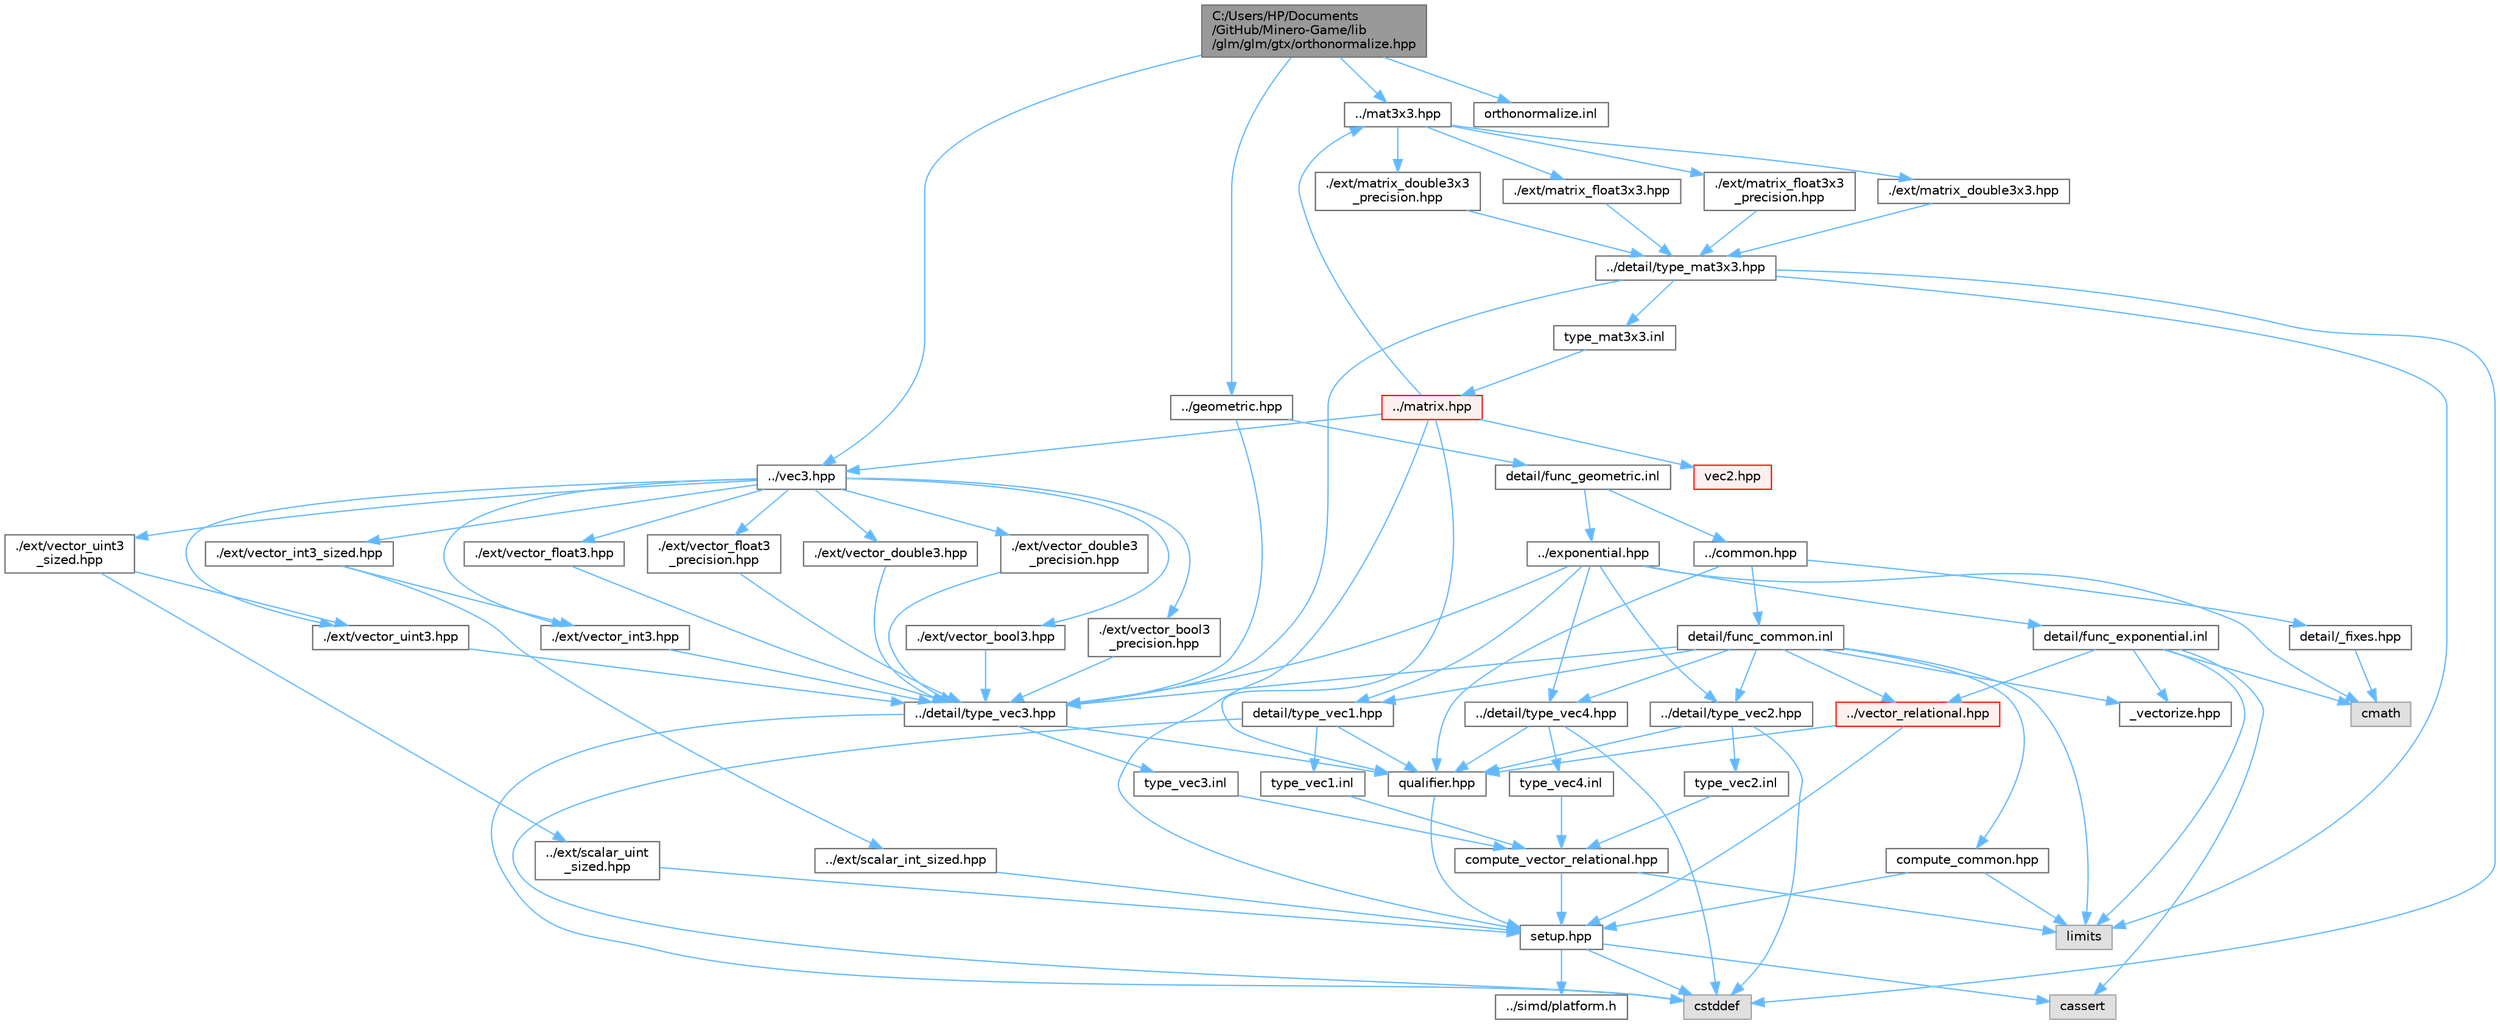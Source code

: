 digraph "C:/Users/HP/Documents/GitHub/Minero-Game/lib/glm/glm/gtx/orthonormalize.hpp"
{
 // LATEX_PDF_SIZE
  bgcolor="transparent";
  edge [fontname=Helvetica,fontsize=10,labelfontname=Helvetica,labelfontsize=10];
  node [fontname=Helvetica,fontsize=10,shape=box,height=0.2,width=0.4];
  Node1 [id="Node000001",label="C:/Users/HP/Documents\l/GitHub/Minero-Game/lib\l/glm/glm/gtx/orthonormalize.hpp",height=0.2,width=0.4,color="gray40", fillcolor="grey60", style="filled", fontcolor="black",tooltip=" "];
  Node1 -> Node2 [id="edge1_Node000001_Node000002",color="steelblue1",style="solid",tooltip=" "];
  Node2 [id="Node000002",label="../vec3.hpp",height=0.2,width=0.4,color="grey40", fillcolor="white", style="filled",URL="$lib_2glm_2glm_2vec3_8hpp.html",tooltip=" "];
  Node2 -> Node3 [id="edge2_Node000002_Node000003",color="steelblue1",style="solid",tooltip=" "];
  Node3 [id="Node000003",label="./ext/vector_bool3.hpp",height=0.2,width=0.4,color="grey40", fillcolor="white", style="filled",URL="$lib_2glm_2glm_2ext_2vector__bool3_8hpp.html",tooltip=" "];
  Node3 -> Node4 [id="edge3_Node000003_Node000004",color="steelblue1",style="solid",tooltip=" "];
  Node4 [id="Node000004",label="../detail/type_vec3.hpp",height=0.2,width=0.4,color="grey40", fillcolor="white", style="filled",URL="$lib_2glm_2glm_2detail_2type__vec3_8hpp.html",tooltip=" "];
  Node4 -> Node5 [id="edge4_Node000004_Node000005",color="steelblue1",style="solid",tooltip=" "];
  Node5 [id="Node000005",label="qualifier.hpp",height=0.2,width=0.4,color="grey40", fillcolor="white", style="filled",URL="$lib_2glm_2glm_2detail_2qualifier_8hpp.html",tooltip=" "];
  Node5 -> Node6 [id="edge5_Node000005_Node000006",color="steelblue1",style="solid",tooltip=" "];
  Node6 [id="Node000006",label="setup.hpp",height=0.2,width=0.4,color="grey40", fillcolor="white", style="filled",URL="$lib_2glm_2glm_2detail_2setup_8hpp.html",tooltip=" "];
  Node6 -> Node7 [id="edge6_Node000006_Node000007",color="steelblue1",style="solid",tooltip=" "];
  Node7 [id="Node000007",label="cassert",height=0.2,width=0.4,color="grey60", fillcolor="#E0E0E0", style="filled",tooltip=" "];
  Node6 -> Node8 [id="edge7_Node000006_Node000008",color="steelblue1",style="solid",tooltip=" "];
  Node8 [id="Node000008",label="cstddef",height=0.2,width=0.4,color="grey60", fillcolor="#E0E0E0", style="filled",tooltip=" "];
  Node6 -> Node9 [id="edge8_Node000006_Node000009",color="steelblue1",style="solid",tooltip=" "];
  Node9 [id="Node000009",label="../simd/platform.h",height=0.2,width=0.4,color="grey40", fillcolor="white", style="filled",URL="$lib_2glm_2glm_2simd_2platform_8h.html",tooltip=" "];
  Node4 -> Node8 [id="edge9_Node000004_Node000008",color="steelblue1",style="solid",tooltip=" "];
  Node4 -> Node10 [id="edge10_Node000004_Node000010",color="steelblue1",style="solid",tooltip=" "];
  Node10 [id="Node000010",label="type_vec3.inl",height=0.2,width=0.4,color="grey40", fillcolor="white", style="filled",URL="$lib_2glm_2glm_2detail_2type__vec3_8inl.html",tooltip=" "];
  Node10 -> Node11 [id="edge11_Node000010_Node000011",color="steelblue1",style="solid",tooltip=" "];
  Node11 [id="Node000011",label="compute_vector_relational.hpp",height=0.2,width=0.4,color="grey40", fillcolor="white", style="filled",URL="$lib_2glm_2glm_2detail_2compute__vector__relational_8hpp.html",tooltip=" "];
  Node11 -> Node6 [id="edge12_Node000011_Node000006",color="steelblue1",style="solid",tooltip=" "];
  Node11 -> Node12 [id="edge13_Node000011_Node000012",color="steelblue1",style="solid",tooltip=" "];
  Node12 [id="Node000012",label="limits",height=0.2,width=0.4,color="grey60", fillcolor="#E0E0E0", style="filled",tooltip=" "];
  Node2 -> Node13 [id="edge14_Node000002_Node000013",color="steelblue1",style="solid",tooltip=" "];
  Node13 [id="Node000013",label="./ext/vector_bool3\l_precision.hpp",height=0.2,width=0.4,color="grey40", fillcolor="white", style="filled",URL="$lib_2glm_2glm_2ext_2vector__bool3__precision_8hpp.html",tooltip=" "];
  Node13 -> Node4 [id="edge15_Node000013_Node000004",color="steelblue1",style="solid",tooltip=" "];
  Node2 -> Node14 [id="edge16_Node000002_Node000014",color="steelblue1",style="solid",tooltip=" "];
  Node14 [id="Node000014",label="./ext/vector_float3.hpp",height=0.2,width=0.4,color="grey40", fillcolor="white", style="filled",URL="$lib_2glm_2glm_2ext_2vector__float3_8hpp.html",tooltip=" "];
  Node14 -> Node4 [id="edge17_Node000014_Node000004",color="steelblue1",style="solid",tooltip=" "];
  Node2 -> Node15 [id="edge18_Node000002_Node000015",color="steelblue1",style="solid",tooltip=" "];
  Node15 [id="Node000015",label="./ext/vector_float3\l_precision.hpp",height=0.2,width=0.4,color="grey40", fillcolor="white", style="filled",URL="$lib_2glm_2glm_2ext_2vector__float3__precision_8hpp.html",tooltip=" "];
  Node15 -> Node4 [id="edge19_Node000015_Node000004",color="steelblue1",style="solid",tooltip=" "];
  Node2 -> Node16 [id="edge20_Node000002_Node000016",color="steelblue1",style="solid",tooltip=" "];
  Node16 [id="Node000016",label="./ext/vector_double3.hpp",height=0.2,width=0.4,color="grey40", fillcolor="white", style="filled",URL="$lib_2glm_2glm_2ext_2vector__double3_8hpp.html",tooltip=" "];
  Node16 -> Node4 [id="edge21_Node000016_Node000004",color="steelblue1",style="solid",tooltip=" "];
  Node2 -> Node17 [id="edge22_Node000002_Node000017",color="steelblue1",style="solid",tooltip=" "];
  Node17 [id="Node000017",label="./ext/vector_double3\l_precision.hpp",height=0.2,width=0.4,color="grey40", fillcolor="white", style="filled",URL="$lib_2glm_2glm_2ext_2vector__double3__precision_8hpp.html",tooltip=" "];
  Node17 -> Node4 [id="edge23_Node000017_Node000004",color="steelblue1",style="solid",tooltip=" "];
  Node2 -> Node18 [id="edge24_Node000002_Node000018",color="steelblue1",style="solid",tooltip=" "];
  Node18 [id="Node000018",label="./ext/vector_int3.hpp",height=0.2,width=0.4,color="grey40", fillcolor="white", style="filled",URL="$lib_2glm_2glm_2ext_2vector__int3_8hpp.html",tooltip=" "];
  Node18 -> Node4 [id="edge25_Node000018_Node000004",color="steelblue1",style="solid",tooltip=" "];
  Node2 -> Node19 [id="edge26_Node000002_Node000019",color="steelblue1",style="solid",tooltip=" "];
  Node19 [id="Node000019",label="./ext/vector_int3_sized.hpp",height=0.2,width=0.4,color="grey40", fillcolor="white", style="filled",URL="$lib_2glm_2glm_2ext_2vector__int3__sized_8hpp.html",tooltip=" "];
  Node19 -> Node18 [id="edge27_Node000019_Node000018",color="steelblue1",style="solid",tooltip=" "];
  Node19 -> Node20 [id="edge28_Node000019_Node000020",color="steelblue1",style="solid",tooltip=" "];
  Node20 [id="Node000020",label="../ext/scalar_int_sized.hpp",height=0.2,width=0.4,color="grey40", fillcolor="white", style="filled",URL="$lib_2glm_2glm_2ext_2scalar__int__sized_8hpp.html",tooltip=" "];
  Node20 -> Node6 [id="edge29_Node000020_Node000006",color="steelblue1",style="solid",tooltip=" "];
  Node2 -> Node21 [id="edge30_Node000002_Node000021",color="steelblue1",style="solid",tooltip=" "];
  Node21 [id="Node000021",label="./ext/vector_uint3.hpp",height=0.2,width=0.4,color="grey40", fillcolor="white", style="filled",URL="$lib_2glm_2glm_2ext_2vector__uint3_8hpp.html",tooltip=" "];
  Node21 -> Node4 [id="edge31_Node000021_Node000004",color="steelblue1",style="solid",tooltip=" "];
  Node2 -> Node22 [id="edge32_Node000002_Node000022",color="steelblue1",style="solid",tooltip=" "];
  Node22 [id="Node000022",label="./ext/vector_uint3\l_sized.hpp",height=0.2,width=0.4,color="grey40", fillcolor="white", style="filled",URL="$lib_2glm_2glm_2ext_2vector__uint3__sized_8hpp.html",tooltip=" "];
  Node22 -> Node21 [id="edge33_Node000022_Node000021",color="steelblue1",style="solid",tooltip=" "];
  Node22 -> Node23 [id="edge34_Node000022_Node000023",color="steelblue1",style="solid",tooltip=" "];
  Node23 [id="Node000023",label="../ext/scalar_uint\l_sized.hpp",height=0.2,width=0.4,color="grey40", fillcolor="white", style="filled",URL="$lib_2glm_2glm_2ext_2scalar__uint__sized_8hpp.html",tooltip=" "];
  Node23 -> Node6 [id="edge35_Node000023_Node000006",color="steelblue1",style="solid",tooltip=" "];
  Node1 -> Node24 [id="edge36_Node000001_Node000024",color="steelblue1",style="solid",tooltip=" "];
  Node24 [id="Node000024",label="../mat3x3.hpp",height=0.2,width=0.4,color="grey40", fillcolor="white", style="filled",URL="$lib_2glm_2glm_2mat3x3_8hpp.html",tooltip=" "];
  Node24 -> Node25 [id="edge37_Node000024_Node000025",color="steelblue1",style="solid",tooltip=" "];
  Node25 [id="Node000025",label="./ext/matrix_double3x3.hpp",height=0.2,width=0.4,color="grey40", fillcolor="white", style="filled",URL="$lib_2glm_2glm_2ext_2matrix__double3x3_8hpp.html",tooltip=" "];
  Node25 -> Node26 [id="edge38_Node000025_Node000026",color="steelblue1",style="solid",tooltip=" "];
  Node26 [id="Node000026",label="../detail/type_mat3x3.hpp",height=0.2,width=0.4,color="grey40", fillcolor="white", style="filled",URL="$lib_2glm_2glm_2detail_2type__mat3x3_8hpp.html",tooltip=" "];
  Node26 -> Node4 [id="edge39_Node000026_Node000004",color="steelblue1",style="solid",tooltip=" "];
  Node26 -> Node12 [id="edge40_Node000026_Node000012",color="steelblue1",style="solid",tooltip=" "];
  Node26 -> Node8 [id="edge41_Node000026_Node000008",color="steelblue1",style="solid",tooltip=" "];
  Node26 -> Node27 [id="edge42_Node000026_Node000027",color="steelblue1",style="solid",tooltip=" "];
  Node27 [id="Node000027",label="type_mat3x3.inl",height=0.2,width=0.4,color="grey40", fillcolor="white", style="filled",URL="$lib_2glm_2glm_2detail_2type__mat3x3_8inl.html",tooltip=" "];
  Node27 -> Node28 [id="edge43_Node000027_Node000028",color="steelblue1",style="solid",tooltip=" "];
  Node28 [id="Node000028",label="../matrix.hpp",height=0.2,width=0.4,color="red", fillcolor="#FFF0F0", style="filled",URL="$lib_2glm_2glm_2matrix_8hpp.html",tooltip=" "];
  Node28 -> Node5 [id="edge44_Node000028_Node000005",color="steelblue1",style="solid",tooltip=" "];
  Node28 -> Node6 [id="edge45_Node000028_Node000006",color="steelblue1",style="solid",tooltip=" "];
  Node28 -> Node29 [id="edge46_Node000028_Node000029",color="steelblue1",style="solid",tooltip=" "];
  Node29 [id="Node000029",label="vec2.hpp",height=0.2,width=0.4,color="red", fillcolor="#FFF0F0", style="filled",URL="$lib_2glm_2glm_2vec2_8hpp.html",tooltip=" "];
  Node28 -> Node2 [id="edge47_Node000028_Node000002",color="steelblue1",style="solid",tooltip=" "];
  Node28 -> Node24 [id="edge48_Node000028_Node000024",color="steelblue1",style="solid",tooltip=" "];
  Node24 -> Node127 [id="edge49_Node000024_Node000127",color="steelblue1",style="solid",tooltip=" "];
  Node127 [id="Node000127",label="./ext/matrix_double3x3\l_precision.hpp",height=0.2,width=0.4,color="grey40", fillcolor="white", style="filled",URL="$lib_2glm_2glm_2ext_2matrix__double3x3__precision_8hpp.html",tooltip=" "];
  Node127 -> Node26 [id="edge50_Node000127_Node000026",color="steelblue1",style="solid",tooltip=" "];
  Node24 -> Node128 [id="edge51_Node000024_Node000128",color="steelblue1",style="solid",tooltip=" "];
  Node128 [id="Node000128",label="./ext/matrix_float3x3.hpp",height=0.2,width=0.4,color="grey40", fillcolor="white", style="filled",URL="$lib_2glm_2glm_2ext_2matrix__float3x3_8hpp.html",tooltip=" "];
  Node128 -> Node26 [id="edge52_Node000128_Node000026",color="steelblue1",style="solid",tooltip=" "];
  Node24 -> Node129 [id="edge53_Node000024_Node000129",color="steelblue1",style="solid",tooltip=" "];
  Node129 [id="Node000129",label="./ext/matrix_float3x3\l_precision.hpp",height=0.2,width=0.4,color="grey40", fillcolor="white", style="filled",URL="$lib_2glm_2glm_2ext_2matrix__float3x3__precision_8hpp.html",tooltip=" "];
  Node129 -> Node26 [id="edge54_Node000129_Node000026",color="steelblue1",style="solid",tooltip=" "];
  Node1 -> Node112 [id="edge55_Node000001_Node000112",color="steelblue1",style="solid",tooltip=" "];
  Node112 [id="Node000112",label="../geometric.hpp",height=0.2,width=0.4,color="grey40", fillcolor="white", style="filled",URL="$lib_2glm_2glm_2geometric_8hpp.html",tooltip=" "];
  Node112 -> Node4 [id="edge56_Node000112_Node000004",color="steelblue1",style="solid",tooltip=" "];
  Node112 -> Node113 [id="edge57_Node000112_Node000113",color="steelblue1",style="solid",tooltip=" "];
  Node113 [id="Node000113",label="detail/func_geometric.inl",height=0.2,width=0.4,color="grey40", fillcolor="white", style="filled",URL="$lib_2glm_2glm_2detail_2func__geometric_8inl.html",tooltip=" "];
  Node113 -> Node114 [id="edge58_Node000113_Node000114",color="steelblue1",style="solid",tooltip=" "];
  Node114 [id="Node000114",label="../exponential.hpp",height=0.2,width=0.4,color="grey40", fillcolor="white", style="filled",URL="$lib_2glm_2glm_2exponential_8hpp.html",tooltip=" "];
  Node114 -> Node115 [id="edge59_Node000114_Node000115",color="steelblue1",style="solid",tooltip=" "];
  Node115 [id="Node000115",label="detail/type_vec1.hpp",height=0.2,width=0.4,color="grey40", fillcolor="white", style="filled",URL="$lib_2glm_2glm_2detail_2type__vec1_8hpp.html",tooltip=" "];
  Node115 -> Node5 [id="edge60_Node000115_Node000005",color="steelblue1",style="solid",tooltip=" "];
  Node115 -> Node8 [id="edge61_Node000115_Node000008",color="steelblue1",style="solid",tooltip=" "];
  Node115 -> Node116 [id="edge62_Node000115_Node000116",color="steelblue1",style="solid",tooltip=" "];
  Node116 [id="Node000116",label="type_vec1.inl",height=0.2,width=0.4,color="grey40", fillcolor="white", style="filled",URL="$lib_2glm_2glm_2detail_2type__vec1_8inl.html",tooltip=" "];
  Node116 -> Node11 [id="edge63_Node000116_Node000011",color="steelblue1",style="solid",tooltip=" "];
  Node114 -> Node31 [id="edge64_Node000114_Node000031",color="steelblue1",style="solid",tooltip=" "];
  Node31 [id="Node000031",label="../detail/type_vec2.hpp",height=0.2,width=0.4,color="grey40", fillcolor="white", style="filled",URL="$lib_2glm_2glm_2detail_2type__vec2_8hpp.html",tooltip=" "];
  Node31 -> Node5 [id="edge65_Node000031_Node000005",color="steelblue1",style="solid",tooltip=" "];
  Node31 -> Node8 [id="edge66_Node000031_Node000008",color="steelblue1",style="solid",tooltip=" "];
  Node31 -> Node32 [id="edge67_Node000031_Node000032",color="steelblue1",style="solid",tooltip=" "];
  Node32 [id="Node000032",label="type_vec2.inl",height=0.2,width=0.4,color="grey40", fillcolor="white", style="filled",URL="$lib_2glm_2glm_2detail_2type__vec2_8inl.html",tooltip=" "];
  Node32 -> Node11 [id="edge68_Node000032_Node000011",color="steelblue1",style="solid",tooltip=" "];
  Node114 -> Node4 [id="edge69_Node000114_Node000004",color="steelblue1",style="solid",tooltip=" "];
  Node114 -> Node44 [id="edge70_Node000114_Node000044",color="steelblue1",style="solid",tooltip=" "];
  Node44 [id="Node000044",label="../detail/type_vec4.hpp",height=0.2,width=0.4,color="grey40", fillcolor="white", style="filled",URL="$lib_2glm_2glm_2detail_2type__vec4_8hpp.html",tooltip=" "];
  Node44 -> Node5 [id="edge71_Node000044_Node000005",color="steelblue1",style="solid",tooltip=" "];
  Node44 -> Node8 [id="edge72_Node000044_Node000008",color="steelblue1",style="solid",tooltip=" "];
  Node44 -> Node45 [id="edge73_Node000044_Node000045",color="steelblue1",style="solid",tooltip=" "];
  Node45 [id="Node000045",label="type_vec4.inl",height=0.2,width=0.4,color="grey40", fillcolor="white", style="filled",URL="$lib_2glm_2glm_2detail_2type__vec4_8inl.html",tooltip=" "];
  Node45 -> Node11 [id="edge74_Node000045_Node000011",color="steelblue1",style="solid",tooltip=" "];
  Node114 -> Node117 [id="edge75_Node000114_Node000117",color="steelblue1",style="solid",tooltip=" "];
  Node117 [id="Node000117",label="cmath",height=0.2,width=0.4,color="grey60", fillcolor="#E0E0E0", style="filled",tooltip=" "];
  Node114 -> Node118 [id="edge76_Node000114_Node000118",color="steelblue1",style="solid",tooltip=" "];
  Node118 [id="Node000118",label="detail/func_exponential.inl",height=0.2,width=0.4,color="grey40", fillcolor="white", style="filled",URL="$lib_2glm_2glm_2detail_2func__exponential_8inl.html",tooltip=" "];
  Node118 -> Node119 [id="edge77_Node000118_Node000119",color="steelblue1",style="solid",tooltip=" "];
  Node119 [id="Node000119",label="../vector_relational.hpp",height=0.2,width=0.4,color="red", fillcolor="#FFF0F0", style="filled",URL="$lib_2glm_2glm_2vector__relational_8hpp.html",tooltip=" "];
  Node119 -> Node5 [id="edge78_Node000119_Node000005",color="steelblue1",style="solid",tooltip=" "];
  Node119 -> Node6 [id="edge79_Node000119_Node000006",color="steelblue1",style="solid",tooltip=" "];
  Node118 -> Node122 [id="edge80_Node000118_Node000122",color="steelblue1",style="solid",tooltip=" "];
  Node122 [id="Node000122",label="_vectorize.hpp",height=0.2,width=0.4,color="grey40", fillcolor="white", style="filled",URL="$lib_2glm_2glm_2detail_2__vectorize_8hpp.html",tooltip=" "];
  Node118 -> Node12 [id="edge81_Node000118_Node000012",color="steelblue1",style="solid",tooltip=" "];
  Node118 -> Node117 [id="edge82_Node000118_Node000117",color="steelblue1",style="solid",tooltip=" "];
  Node118 -> Node7 [id="edge83_Node000118_Node000007",color="steelblue1",style="solid",tooltip=" "];
  Node113 -> Node123 [id="edge84_Node000113_Node000123",color="steelblue1",style="solid",tooltip=" "];
  Node123 [id="Node000123",label="../common.hpp",height=0.2,width=0.4,color="grey40", fillcolor="white", style="filled",URL="$lib_2glm_2glm_2common_8hpp.html",tooltip=" "];
  Node123 -> Node5 [id="edge85_Node000123_Node000005",color="steelblue1",style="solid",tooltip=" "];
  Node123 -> Node124 [id="edge86_Node000123_Node000124",color="steelblue1",style="solid",tooltip=" "];
  Node124 [id="Node000124",label="detail/_fixes.hpp",height=0.2,width=0.4,color="grey40", fillcolor="white", style="filled",URL="$lib_2glm_2glm_2detail_2__fixes_8hpp.html",tooltip=" "];
  Node124 -> Node117 [id="edge87_Node000124_Node000117",color="steelblue1",style="solid",tooltip=" "];
  Node123 -> Node125 [id="edge88_Node000123_Node000125",color="steelblue1",style="solid",tooltip=" "];
  Node125 [id="Node000125",label="detail/func_common.inl",height=0.2,width=0.4,color="grey40", fillcolor="white", style="filled",URL="$lib_2glm_2glm_2detail_2func__common_8inl.html",tooltip=" "];
  Node125 -> Node119 [id="edge89_Node000125_Node000119",color="steelblue1",style="solid",tooltip=" "];
  Node125 -> Node126 [id="edge90_Node000125_Node000126",color="steelblue1",style="solid",tooltip=" "];
  Node126 [id="Node000126",label="compute_common.hpp",height=0.2,width=0.4,color="grey40", fillcolor="white", style="filled",URL="$lib_2glm_2glm_2detail_2compute__common_8hpp.html",tooltip=" "];
  Node126 -> Node6 [id="edge91_Node000126_Node000006",color="steelblue1",style="solid",tooltip=" "];
  Node126 -> Node12 [id="edge92_Node000126_Node000012",color="steelblue1",style="solid",tooltip=" "];
  Node125 -> Node115 [id="edge93_Node000125_Node000115",color="steelblue1",style="solid",tooltip=" "];
  Node125 -> Node31 [id="edge94_Node000125_Node000031",color="steelblue1",style="solid",tooltip=" "];
  Node125 -> Node4 [id="edge95_Node000125_Node000004",color="steelblue1",style="solid",tooltip=" "];
  Node125 -> Node44 [id="edge96_Node000125_Node000044",color="steelblue1",style="solid",tooltip=" "];
  Node125 -> Node122 [id="edge97_Node000125_Node000122",color="steelblue1",style="solid",tooltip=" "];
  Node125 -> Node12 [id="edge98_Node000125_Node000012",color="steelblue1",style="solid",tooltip=" "];
  Node1 -> Node130 [id="edge99_Node000001_Node000130",color="steelblue1",style="solid",tooltip=" "];
  Node130 [id="Node000130",label="orthonormalize.inl",height=0.2,width=0.4,color="grey40", fillcolor="white", style="filled",URL="$lib_2glm_2glm_2gtx_2orthonormalize_8inl.html",tooltip=" "];
}
